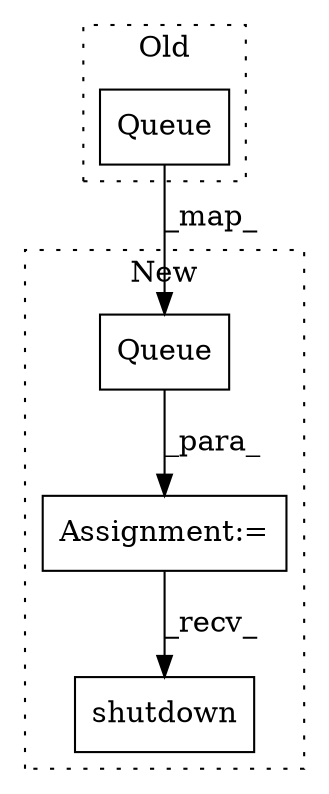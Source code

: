 digraph G {
subgraph cluster0 {
1 [label="Queue" a="32" s="4860" l="7" shape="box"];
label = "Old";
style="dotted";
}
subgraph cluster1 {
2 [label="Queue" a="32" s="4873" l="7" shape="box"];
3 [label="Assignment:=" a="7" s="4872" l="1" shape="box"];
4 [label="shutdown" a="32" s="4983" l="10" shape="box"];
label = "New";
style="dotted";
}
1 -> 2 [label="_map_"];
2 -> 3 [label="_para_"];
3 -> 4 [label="_recv_"];
}